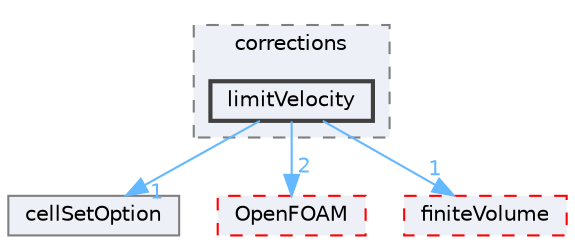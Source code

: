 digraph "src/fvOptions/corrections/limitVelocity"
{
 // LATEX_PDF_SIZE
  bgcolor="transparent";
  edge [fontname=Helvetica,fontsize=10,labelfontname=Helvetica,labelfontsize=10];
  node [fontname=Helvetica,fontsize=10,shape=box,height=0.2,width=0.4];
  compound=true
  subgraph clusterdir_fecc9552e18d5acb5c117f78891760ae {
    graph [ bgcolor="#edf0f7", pencolor="grey50", label="corrections", fontname=Helvetica,fontsize=10 style="filled,dashed", URL="dir_fecc9552e18d5acb5c117f78891760ae.html",tooltip=""]
  dir_f3ba7d42812ab34af0a9b67677a80e7d [label="limitVelocity", fillcolor="#edf0f7", color="grey25", style="filled,bold", URL="dir_f3ba7d42812ab34af0a9b67677a80e7d.html",tooltip=""];
  }
  dir_3985ce20ae33982f8c583731dc480b49 [label="cellSetOption", fillcolor="#edf0f7", color="grey50", style="filled", URL="dir_3985ce20ae33982f8c583731dc480b49.html",tooltip=""];
  dir_c5473ff19b20e6ec4dfe5c310b3778a8 [label="OpenFOAM", fillcolor="#edf0f7", color="red", style="filled,dashed", URL="dir_c5473ff19b20e6ec4dfe5c310b3778a8.html",tooltip=""];
  dir_9bd15774b555cf7259a6fa18f99fe99b [label="finiteVolume", fillcolor="#edf0f7", color="red", style="filled,dashed", URL="dir_9bd15774b555cf7259a6fa18f99fe99b.html",tooltip=""];
  dir_f3ba7d42812ab34af0a9b67677a80e7d->dir_3985ce20ae33982f8c583731dc480b49 [headlabel="1", labeldistance=1.5 headhref="dir_002175_000430.html" href="dir_002175_000430.html" color="steelblue1" fontcolor="steelblue1"];
  dir_f3ba7d42812ab34af0a9b67677a80e7d->dir_9bd15774b555cf7259a6fa18f99fe99b [headlabel="1", labeldistance=1.5 headhref="dir_002175_001387.html" href="dir_002175_001387.html" color="steelblue1" fontcolor="steelblue1"];
  dir_f3ba7d42812ab34af0a9b67677a80e7d->dir_c5473ff19b20e6ec4dfe5c310b3778a8 [headlabel="2", labeldistance=1.5 headhref="dir_002175_002695.html" href="dir_002175_002695.html" color="steelblue1" fontcolor="steelblue1"];
}

